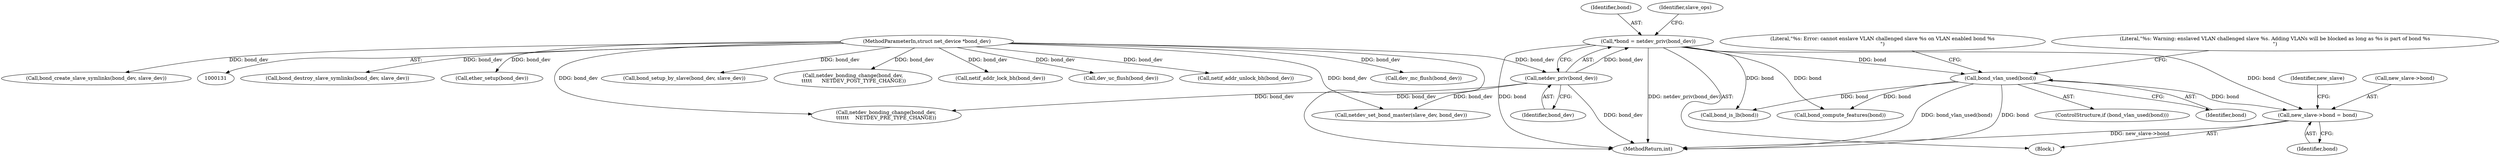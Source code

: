 digraph "0_linux_550fd08c2cebad61c548def135f67aba284c6162_0@pointer" {
"1000549" [label="(Call,new_slave->bond = bond)"];
"1000210" [label="(Call,bond_vlan_used(bond))"];
"1000136" [label="(Call,*bond = netdev_priv(bond_dev))"];
"1000138" [label="(Call,netdev_priv(bond_dev))"];
"1000132" [label="(MethodParameterIn,struct net_device *bond_dev)"];
"1000214" [label="(Literal,\"%s: Error: cannot enslave VLAN challenged slave %s on VLAN enabled bond %s\n\")"];
"1000553" [label="(Identifier,bond)"];
"1000136" [label="(Call,*bond = netdev_priv(bond_dev))"];
"1001039" [label="(Call,bond_destroy_slave_symlinks(bond_dev, slave_dev))"];
"1000209" [label="(ControlStructure,if (bond_vlan_used(bond)))"];
"1000138" [label="(Call,netdev_priv(bond_dev))"];
"1000296" [label="(Call,netdev_bonding_change(bond_dev,\n\t\t\t\t\t\t    NETDEV_PRE_TYPE_CHANGE))"];
"1000331" [label="(Call,ether_setup(bond_dev))"];
"1000139" [label="(Identifier,bond_dev)"];
"1001091" [label="(MethodReturn,int)"];
"1000211" [label="(Identifier,bond)"];
"1000326" [label="(Call,bond_setup_by_slave(bond_dev, slave_dev))"];
"1000137" [label="(Identifier,bond)"];
"1000142" [label="(Identifier,slave_ops)"];
"1000338" [label="(Call,netdev_bonding_change(bond_dev,\n \t\t\t\t\t      NETDEV_POST_TYPE_CHANGE))"];
"1000615" [label="(Call,netif_addr_lock_bh(bond_dev))"];
"1000316" [label="(Call,dev_uc_flush(bond_dev))"];
"1000622" [label="(Call,netif_addr_unlock_bh(bond_dev))"];
"1000210" [label="(Call,bond_vlan_used(bond))"];
"1000556" [label="(Identifier,new_slave)"];
"1000134" [label="(Block,)"];
"1000230" [label="(Literal,\"%s: Warning: enslaved VLAN challenged slave %s. Adding VLANs will be blocked as long as %s is part of bond %s\n\")"];
"1001087" [label="(Call,bond_compute_features(bond))"];
"1000526" [label="(Call,netdev_set_bond_master(slave_dev, bond_dev))"];
"1000549" [label="(Call,new_slave->bond = bond)"];
"1000318" [label="(Call,dev_mc_flush(bond_dev))"];
"1000996" [label="(Call,bond_create_slave_symlinks(bond_dev, slave_dev))"];
"1000132" [label="(MethodParameterIn,struct net_device *bond_dev)"];
"1000565" [label="(Call,bond_is_lb(bond))"];
"1000550" [label="(Call,new_slave->bond)"];
"1000549" -> "1000134"  [label="AST: "];
"1000549" -> "1000553"  [label="CFG: "];
"1000550" -> "1000549"  [label="AST: "];
"1000553" -> "1000549"  [label="AST: "];
"1000556" -> "1000549"  [label="CFG: "];
"1000549" -> "1001091"  [label="DDG: new_slave->bond"];
"1000210" -> "1000549"  [label="DDG: bond"];
"1000136" -> "1000549"  [label="DDG: bond"];
"1000210" -> "1000209"  [label="AST: "];
"1000210" -> "1000211"  [label="CFG: "];
"1000211" -> "1000210"  [label="AST: "];
"1000214" -> "1000210"  [label="CFG: "];
"1000230" -> "1000210"  [label="CFG: "];
"1000210" -> "1001091"  [label="DDG: bond_vlan_used(bond)"];
"1000210" -> "1001091"  [label="DDG: bond"];
"1000136" -> "1000210"  [label="DDG: bond"];
"1000210" -> "1000565"  [label="DDG: bond"];
"1000210" -> "1001087"  [label="DDG: bond"];
"1000136" -> "1000134"  [label="AST: "];
"1000136" -> "1000138"  [label="CFG: "];
"1000137" -> "1000136"  [label="AST: "];
"1000138" -> "1000136"  [label="AST: "];
"1000142" -> "1000136"  [label="CFG: "];
"1000136" -> "1001091"  [label="DDG: netdev_priv(bond_dev)"];
"1000136" -> "1001091"  [label="DDG: bond"];
"1000138" -> "1000136"  [label="DDG: bond_dev"];
"1000136" -> "1000565"  [label="DDG: bond"];
"1000136" -> "1001087"  [label="DDG: bond"];
"1000138" -> "1000139"  [label="CFG: "];
"1000139" -> "1000138"  [label="AST: "];
"1000138" -> "1001091"  [label="DDG: bond_dev"];
"1000132" -> "1000138"  [label="DDG: bond_dev"];
"1000138" -> "1000296"  [label="DDG: bond_dev"];
"1000138" -> "1000526"  [label="DDG: bond_dev"];
"1000132" -> "1000131"  [label="AST: "];
"1000132" -> "1001091"  [label="DDG: bond_dev"];
"1000132" -> "1000296"  [label="DDG: bond_dev"];
"1000132" -> "1000316"  [label="DDG: bond_dev"];
"1000132" -> "1000318"  [label="DDG: bond_dev"];
"1000132" -> "1000326"  [label="DDG: bond_dev"];
"1000132" -> "1000331"  [label="DDG: bond_dev"];
"1000132" -> "1000338"  [label="DDG: bond_dev"];
"1000132" -> "1000526"  [label="DDG: bond_dev"];
"1000132" -> "1000615"  [label="DDG: bond_dev"];
"1000132" -> "1000622"  [label="DDG: bond_dev"];
"1000132" -> "1000996"  [label="DDG: bond_dev"];
"1000132" -> "1001039"  [label="DDG: bond_dev"];
}
